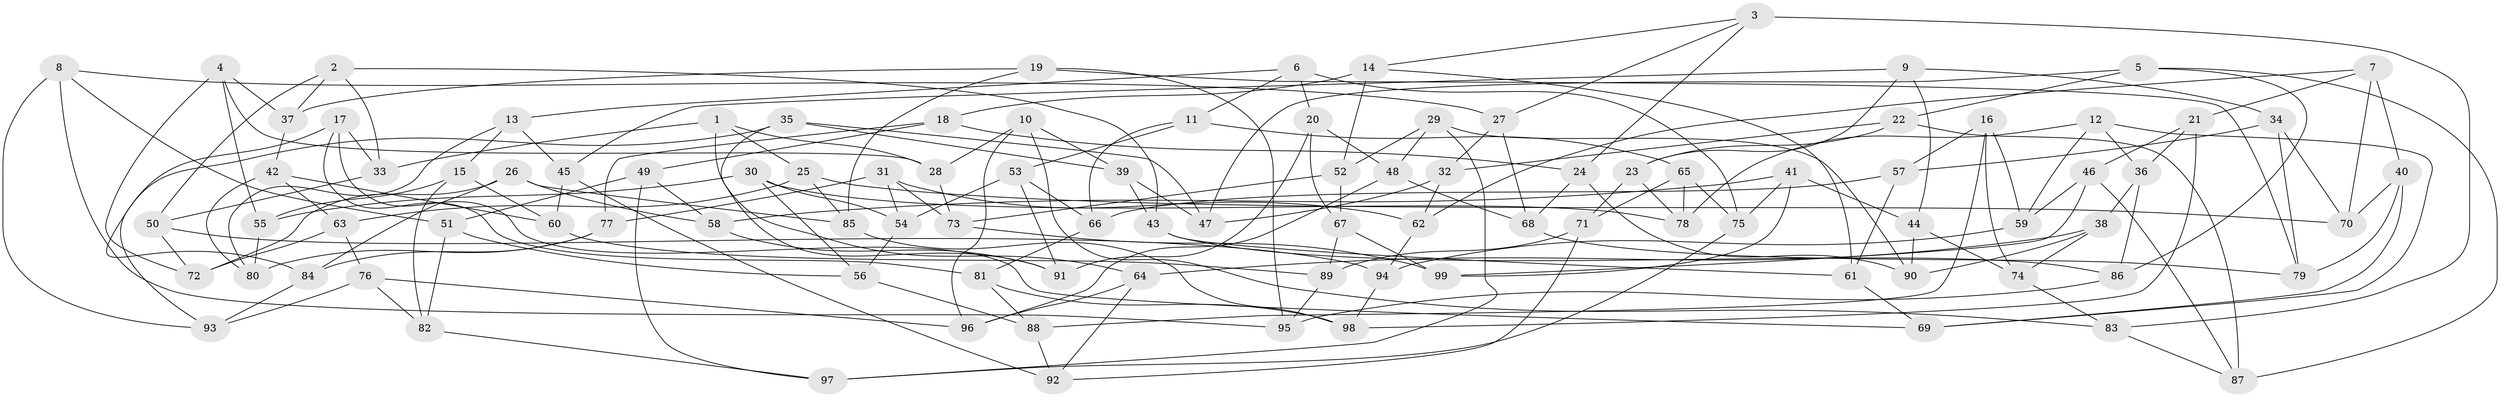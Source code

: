 // Generated by graph-tools (version 1.1) at 2025/11/02/27/25 16:11:47]
// undirected, 99 vertices, 198 edges
graph export_dot {
graph [start="1"]
  node [color=gray90,style=filled];
  1;
  2;
  3;
  4;
  5;
  6;
  7;
  8;
  9;
  10;
  11;
  12;
  13;
  14;
  15;
  16;
  17;
  18;
  19;
  20;
  21;
  22;
  23;
  24;
  25;
  26;
  27;
  28;
  29;
  30;
  31;
  32;
  33;
  34;
  35;
  36;
  37;
  38;
  39;
  40;
  41;
  42;
  43;
  44;
  45;
  46;
  47;
  48;
  49;
  50;
  51;
  52;
  53;
  54;
  55;
  56;
  57;
  58;
  59;
  60;
  61;
  62;
  63;
  64;
  65;
  66;
  67;
  68;
  69;
  70;
  71;
  72;
  73;
  74;
  75;
  76;
  77;
  78;
  79;
  80;
  81;
  82;
  83;
  84;
  85;
  86;
  87;
  88;
  89;
  90;
  91;
  92;
  93;
  94;
  95;
  96;
  97;
  98;
  99;
  1 -- 64;
  1 -- 33;
  1 -- 28;
  1 -- 25;
  2 -- 50;
  2 -- 43;
  2 -- 37;
  2 -- 33;
  3 -- 24;
  3 -- 27;
  3 -- 83;
  3 -- 14;
  4 -- 37;
  4 -- 28;
  4 -- 72;
  4 -- 55;
  5 -- 87;
  5 -- 86;
  5 -- 22;
  5 -- 47;
  6 -- 75;
  6 -- 20;
  6 -- 13;
  6 -- 11;
  7 -- 40;
  7 -- 70;
  7 -- 62;
  7 -- 21;
  8 -- 27;
  8 -- 95;
  8 -- 51;
  8 -- 93;
  9 -- 34;
  9 -- 45;
  9 -- 23;
  9 -- 44;
  10 -- 83;
  10 -- 96;
  10 -- 28;
  10 -- 39;
  11 -- 65;
  11 -- 53;
  11 -- 66;
  12 -- 36;
  12 -- 59;
  12 -- 78;
  12 -- 69;
  13 -- 80;
  13 -- 45;
  13 -- 15;
  14 -- 61;
  14 -- 52;
  14 -- 18;
  15 -- 60;
  15 -- 82;
  15 -- 55;
  16 -- 74;
  16 -- 57;
  16 -- 59;
  16 -- 88;
  17 -- 33;
  17 -- 81;
  17 -- 84;
  17 -- 69;
  18 -- 24;
  18 -- 77;
  18 -- 49;
  19 -- 85;
  19 -- 79;
  19 -- 95;
  19 -- 37;
  20 -- 48;
  20 -- 67;
  20 -- 91;
  21 -- 98;
  21 -- 46;
  21 -- 36;
  22 -- 32;
  22 -- 23;
  22 -- 87;
  23 -- 71;
  23 -- 78;
  24 -- 68;
  24 -- 90;
  25 -- 70;
  25 -- 85;
  25 -- 63;
  26 -- 72;
  26 -- 58;
  26 -- 85;
  26 -- 84;
  27 -- 68;
  27 -- 32;
  28 -- 73;
  29 -- 48;
  29 -- 52;
  29 -- 97;
  29 -- 90;
  30 -- 55;
  30 -- 56;
  30 -- 78;
  30 -- 54;
  31 -- 62;
  31 -- 54;
  31 -- 73;
  31 -- 77;
  32 -- 62;
  32 -- 47;
  33 -- 50;
  34 -- 70;
  34 -- 79;
  34 -- 57;
  35 -- 91;
  35 -- 47;
  35 -- 93;
  35 -- 39;
  36 -- 38;
  36 -- 86;
  37 -- 42;
  38 -- 90;
  38 -- 64;
  38 -- 74;
  39 -- 47;
  39 -- 43;
  40 -- 70;
  40 -- 69;
  40 -- 79;
  41 -- 58;
  41 -- 44;
  41 -- 99;
  41 -- 75;
  42 -- 63;
  42 -- 60;
  42 -- 80;
  43 -- 61;
  43 -- 86;
  44 -- 90;
  44 -- 74;
  45 -- 92;
  45 -- 60;
  46 -- 87;
  46 -- 99;
  46 -- 59;
  48 -- 96;
  48 -- 68;
  49 -- 51;
  49 -- 97;
  49 -- 58;
  50 -- 94;
  50 -- 72;
  51 -- 82;
  51 -- 56;
  52 -- 73;
  52 -- 67;
  53 -- 54;
  53 -- 91;
  53 -- 66;
  54 -- 56;
  55 -- 80;
  56 -- 88;
  57 -- 66;
  57 -- 61;
  58 -- 91;
  59 -- 94;
  60 -- 89;
  61 -- 69;
  62 -- 94;
  63 -- 72;
  63 -- 76;
  64 -- 96;
  64 -- 92;
  65 -- 78;
  65 -- 71;
  65 -- 75;
  66 -- 81;
  67 -- 99;
  67 -- 89;
  68 -- 79;
  71 -- 89;
  71 -- 92;
  73 -- 99;
  74 -- 83;
  75 -- 97;
  76 -- 82;
  76 -- 96;
  76 -- 93;
  77 -- 80;
  77 -- 84;
  81 -- 98;
  81 -- 88;
  82 -- 97;
  83 -- 87;
  84 -- 93;
  85 -- 98;
  86 -- 95;
  88 -- 92;
  89 -- 95;
  94 -- 98;
}
